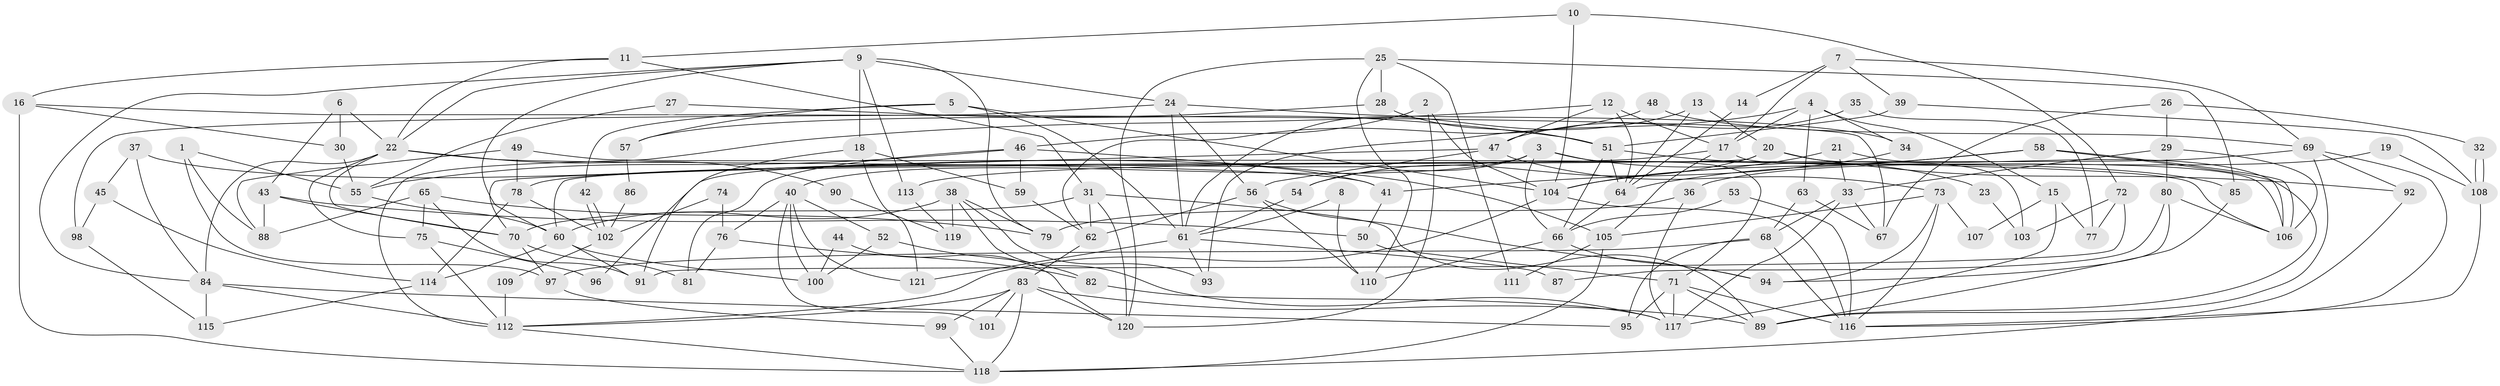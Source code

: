 // Generated by graph-tools (version 1.1) at 2025/02/03/09/25 03:02:13]
// undirected, 121 vertices, 242 edges
graph export_dot {
graph [start="1"]
  node [color=gray90,style=filled];
  1;
  2;
  3;
  4;
  5;
  6;
  7;
  8;
  9;
  10;
  11;
  12;
  13;
  14;
  15;
  16;
  17;
  18;
  19;
  20;
  21;
  22;
  23;
  24;
  25;
  26;
  27;
  28;
  29;
  30;
  31;
  32;
  33;
  34;
  35;
  36;
  37;
  38;
  39;
  40;
  41;
  42;
  43;
  44;
  45;
  46;
  47;
  48;
  49;
  50;
  51;
  52;
  53;
  54;
  55;
  56;
  57;
  58;
  59;
  60;
  61;
  62;
  63;
  64;
  65;
  66;
  67;
  68;
  69;
  70;
  71;
  72;
  73;
  74;
  75;
  76;
  77;
  78;
  79;
  80;
  81;
  82;
  83;
  84;
  85;
  86;
  87;
  88;
  89;
  90;
  91;
  92;
  93;
  94;
  95;
  96;
  97;
  98;
  99;
  100;
  101;
  102;
  103;
  104;
  105;
  106;
  107;
  108;
  109;
  110;
  111;
  112;
  113;
  114;
  115;
  116;
  117;
  118;
  119;
  120;
  121;
  1 -- 97;
  1 -- 55;
  1 -- 88;
  2 -- 120;
  2 -- 104;
  2 -- 46;
  3 -- 40;
  3 -- 71;
  3 -- 23;
  3 -- 54;
  3 -- 66;
  3 -- 96;
  4 -- 34;
  4 -- 93;
  4 -- 15;
  4 -- 17;
  4 -- 63;
  5 -- 61;
  5 -- 104;
  5 -- 42;
  5 -- 57;
  6 -- 30;
  6 -- 22;
  6 -- 43;
  7 -- 17;
  7 -- 39;
  7 -- 14;
  7 -- 69;
  8 -- 110;
  8 -- 61;
  9 -- 22;
  9 -- 60;
  9 -- 18;
  9 -- 24;
  9 -- 79;
  9 -- 84;
  9 -- 113;
  10 -- 11;
  10 -- 104;
  10 -- 72;
  11 -- 31;
  11 -- 16;
  11 -- 22;
  12 -- 112;
  12 -- 17;
  12 -- 47;
  12 -- 64;
  13 -- 20;
  13 -- 64;
  13 -- 61;
  14 -- 64;
  15 -- 117;
  15 -- 77;
  15 -- 107;
  16 -- 67;
  16 -- 118;
  16 -- 30;
  17 -- 105;
  17 -- 78;
  17 -- 106;
  18 -- 59;
  18 -- 91;
  18 -- 121;
  19 -- 108;
  19 -- 36;
  20 -- 92;
  20 -- 60;
  20 -- 54;
  20 -- 103;
  21 -- 33;
  21 -- 104;
  21 -- 89;
  22 -- 70;
  22 -- 41;
  22 -- 75;
  22 -- 84;
  22 -- 90;
  23 -- 103;
  24 -- 61;
  24 -- 34;
  24 -- 56;
  24 -- 98;
  25 -- 110;
  25 -- 85;
  25 -- 28;
  25 -- 111;
  25 -- 120;
  26 -- 67;
  26 -- 29;
  26 -- 32;
  27 -- 51;
  27 -- 55;
  28 -- 51;
  28 -- 57;
  29 -- 106;
  29 -- 80;
  29 -- 33;
  30 -- 55;
  31 -- 62;
  31 -- 120;
  31 -- 70;
  31 -- 89;
  32 -- 108;
  32 -- 108;
  33 -- 68;
  33 -- 67;
  33 -- 117;
  34 -- 41;
  35 -- 77;
  35 -- 47;
  36 -- 79;
  36 -- 117;
  37 -- 84;
  37 -- 41;
  37 -- 45;
  38 -- 60;
  38 -- 79;
  38 -- 93;
  38 -- 117;
  38 -- 119;
  39 -- 108;
  39 -- 51;
  40 -- 121;
  40 -- 100;
  40 -- 52;
  40 -- 76;
  40 -- 101;
  41 -- 50;
  42 -- 102;
  42 -- 102;
  43 -- 70;
  43 -- 50;
  43 -- 88;
  44 -- 100;
  44 -- 120;
  45 -- 114;
  45 -- 98;
  46 -- 105;
  46 -- 55;
  46 -- 59;
  46 -- 81;
  47 -- 73;
  47 -- 56;
  47 -- 70;
  48 -- 62;
  48 -- 69;
  49 -- 88;
  49 -- 106;
  49 -- 78;
  50 -- 71;
  51 -- 64;
  51 -- 66;
  51 -- 85;
  52 -- 82;
  52 -- 100;
  53 -- 66;
  53 -- 116;
  54 -- 61;
  55 -- 60;
  56 -- 62;
  56 -- 94;
  56 -- 110;
  57 -- 86;
  58 -- 106;
  58 -- 106;
  58 -- 104;
  58 -- 64;
  59 -- 62;
  60 -- 114;
  60 -- 91;
  60 -- 100;
  61 -- 87;
  61 -- 93;
  61 -- 121;
  62 -- 83;
  63 -- 68;
  63 -- 67;
  64 -- 66;
  65 -- 75;
  65 -- 88;
  65 -- 79;
  65 -- 91;
  66 -- 94;
  66 -- 110;
  68 -- 116;
  68 -- 95;
  68 -- 97;
  69 -- 89;
  69 -- 92;
  69 -- 113;
  69 -- 116;
  70 -- 81;
  70 -- 97;
  71 -- 89;
  71 -- 117;
  71 -- 95;
  71 -- 116;
  72 -- 91;
  72 -- 77;
  72 -- 103;
  73 -- 116;
  73 -- 94;
  73 -- 105;
  73 -- 107;
  74 -- 76;
  74 -- 102;
  75 -- 112;
  75 -- 96;
  76 -- 81;
  76 -- 82;
  78 -- 102;
  78 -- 114;
  80 -- 106;
  80 -- 94;
  80 -- 87;
  82 -- 117;
  83 -- 112;
  83 -- 89;
  83 -- 99;
  83 -- 101;
  83 -- 118;
  83 -- 120;
  84 -- 95;
  84 -- 112;
  84 -- 115;
  85 -- 89;
  86 -- 102;
  90 -- 119;
  92 -- 118;
  97 -- 99;
  98 -- 115;
  99 -- 118;
  102 -- 109;
  104 -- 112;
  104 -- 116;
  105 -- 118;
  105 -- 111;
  108 -- 116;
  109 -- 112;
  112 -- 118;
  113 -- 119;
  114 -- 115;
}
